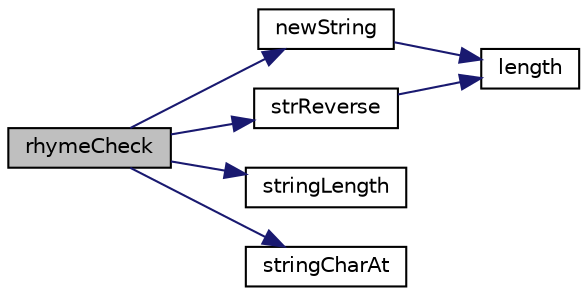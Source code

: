 digraph "rhymeCheck"
{
  edge [fontname="Helvetica",fontsize="10",labelfontname="Helvetica",labelfontsize="10"];
  node [fontname="Helvetica",fontsize="10",shape=record];
  rankdir="LR";
  Node1 [label="rhymeCheck",height=0.2,width=0.4,color="black", fillcolor="grey75", style="filled" fontcolor="black"];
  Node1 -> Node2 [color="midnightblue",fontsize="10",style="solid"];
  Node2 [label="newString",height=0.2,width=0.4,color="black", fillcolor="white", style="filled",URL="$reimwoerterbuch_8c.html#addcd3cbd80554d14712a8931a51b67f6"];
  Node2 -> Node3 [color="midnightblue",fontsize="10",style="solid"];
  Node3 [label="length",height=0.2,width=0.4,color="black", fillcolor="white", style="filled",URL="$BinTree_8h.html#a5b6e22532bd599ff63cab25ddcc031e9"];
  Node1 -> Node4 [color="midnightblue",fontsize="10",style="solid"];
  Node4 [label="strReverse",height=0.2,width=0.4,color="black", fillcolor="white", style="filled",URL="$TestArrayList_8c.html#a4ed32c92e34d1280faa128997cd0e2e8"];
  Node4 -> Node3 [color="midnightblue",fontsize="10",style="solid"];
  Node1 -> Node5 [color="midnightblue",fontsize="10",style="solid"];
  Node5 [label="stringLength",height=0.2,width=0.4,color="black", fillcolor="white", style="filled",URL="$reimwoerterbuch_8c.html#a3f3217ed6e0a2608b964a0bd107da210"];
  Node1 -> Node6 [color="midnightblue",fontsize="10",style="solid"];
  Node6 [label="stringCharAt",height=0.2,width=0.4,color="black", fillcolor="white", style="filled",URL="$reimwoerterbuch_8c.html#a20b5078d2d57d7c7ee23cfc977c25bcb"];
}

